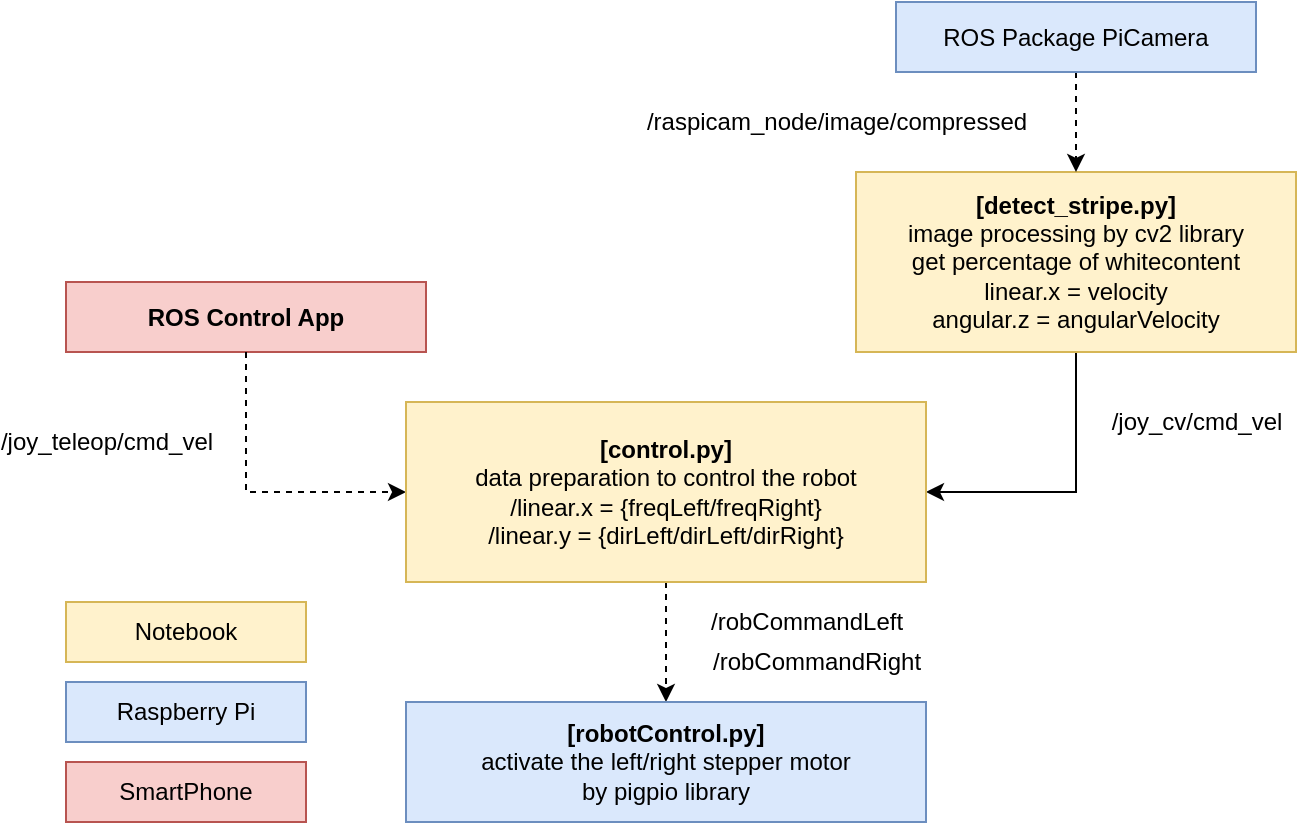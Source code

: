 <mxfile version="12.8.2" type="github">
  <diagram id="Lz_R--4SCJsjy1oKleS-" name="Page-1">
    <mxGraphModel dx="695" dy="1046" grid="1" gridSize="10" guides="1" tooltips="1" connect="1" arrows="1" fold="1" page="1" pageScale="1" pageWidth="850" pageHeight="1100" math="0" shadow="0">
      <root>
        <mxCell id="0" />
        <mxCell id="1" parent="0" />
        <mxCell id="s6D-itCChKcMX1kxZAHD-1" value="&lt;b&gt;ROS Control App&lt;/b&gt;" style="rounded=0;whiteSpace=wrap;html=1;fillColor=#f8cecc;strokeColor=#b85450;" parent="1" vertex="1">
          <mxGeometry x="170" y="180" width="180" height="35" as="geometry" />
        </mxCell>
        <mxCell id="1T_wPQCqn_BGrHzoU8FE-4" style="edgeStyle=orthogonalEdgeStyle;rounded=0;orthogonalLoop=1;jettySize=auto;html=1;entryX=1;entryY=0.5;entryDx=0;entryDy=0;" edge="1" parent="1" source="s6D-itCChKcMX1kxZAHD-2" target="s6D-itCChKcMX1kxZAHD-7">
          <mxGeometry relative="1" as="geometry">
            <mxPoint x="625" y="150" as="targetPoint" />
          </mxGeometry>
        </mxCell>
        <mxCell id="s6D-itCChKcMX1kxZAHD-2" value="&lt;div&gt;&lt;b&gt;[detect_stripe.py]&lt;/b&gt;&lt;/div&gt;&lt;div&gt;image processing by cv2 library&lt;br&gt;get percentage of whitecontent&lt;br&gt;&lt;/div&gt;&lt;div&gt;linear.x = velocity&lt;br&gt;angular.z = angularVelocity&lt;/div&gt;" style="rounded=0;whiteSpace=wrap;html=1;fillColor=#fff2cc;strokeColor=#d6b656;" parent="1" vertex="1">
          <mxGeometry x="565" y="125" width="220" height="90" as="geometry" />
        </mxCell>
        <mxCell id="s6D-itCChKcMX1kxZAHD-10" style="edgeStyle=orthogonalEdgeStyle;rounded=0;orthogonalLoop=1;jettySize=auto;html=1;entryX=0;entryY=0.5;entryDx=0;entryDy=0;dashed=1;" parent="1" source="s6D-itCChKcMX1kxZAHD-1" target="s6D-itCChKcMX1kxZAHD-7" edge="1">
          <mxGeometry relative="1" as="geometry">
            <mxPoint x="275" y="210" as="sourcePoint" />
          </mxGeometry>
        </mxCell>
        <mxCell id="s6D-itCChKcMX1kxZAHD-14" value="/joy_teleop/cmd_vel" style="text;html=1;align=center;verticalAlign=middle;resizable=0;points=[];labelBackgroundColor=#ffffff;" parent="s6D-itCChKcMX1kxZAHD-10" vertex="1" connectable="0">
          <mxGeometry x="-0.28" y="1" relative="1" as="geometry">
            <mxPoint x="-71.03" y="-8.79" as="offset" />
          </mxGeometry>
        </mxCell>
        <mxCell id="s6D-itCChKcMX1kxZAHD-13" value="" style="edgeStyle=orthogonalEdgeStyle;rounded=0;orthogonalLoop=1;jettySize=auto;html=1;dashed=1;" parent="1" source="s6D-itCChKcMX1kxZAHD-7" target="s6D-itCChKcMX1kxZAHD-12" edge="1">
          <mxGeometry relative="1" as="geometry" />
        </mxCell>
        <mxCell id="s6D-itCChKcMX1kxZAHD-7" value="&lt;div&gt;&lt;b&gt;[control.py]&lt;/b&gt;&lt;/div&gt;&lt;div&gt;data preparation to control the robot&lt;br&gt;/linear.x = {freqLeft/freqRight}&lt;br&gt;/linear.y = {dirLeft/dirLeft/dirRight}&lt;br&gt;&lt;/div&gt;" style="rounded=0;whiteSpace=wrap;html=1;fillColor=#fff2cc;strokeColor=#d6b656;" parent="1" vertex="1">
          <mxGeometry x="340" y="240" width="260" height="90" as="geometry" />
        </mxCell>
        <mxCell id="s6D-itCChKcMX1kxZAHD-12" value="&lt;div&gt;&lt;b&gt;[robotControl.py]&lt;/b&gt;&lt;/div&gt;&lt;div&gt;activate the left/right stepper motor &lt;br&gt;by pigpio library&lt;br&gt;&lt;/div&gt;" style="rounded=0;whiteSpace=wrap;html=1;fillColor=#dae8fc;strokeColor=#6c8ebf;" parent="1" vertex="1">
          <mxGeometry x="340" y="390" width="260" height="60" as="geometry" />
        </mxCell>
        <mxCell id="s6D-itCChKcMX1kxZAHD-15" value="/joy_cv/cmd_vel" style="text;html=1;align=center;verticalAlign=middle;resizable=0;points=[];autosize=1;" parent="1" vertex="1">
          <mxGeometry x="680" y="240" width="110" height="20" as="geometry" />
        </mxCell>
        <mxCell id="s6D-itCChKcMX1kxZAHD-17" value="/robCommandLeft" style="text;html=1;align=center;verticalAlign=middle;resizable=0;points=[];autosize=1;" parent="1" vertex="1">
          <mxGeometry x="475" y="340" width="130" height="20" as="geometry" />
        </mxCell>
        <mxCell id="s6D-itCChKcMX1kxZAHD-18" value="/robCommandRight" style="text;html=1;align=center;verticalAlign=middle;resizable=0;points=[];autosize=1;" parent="1" vertex="1">
          <mxGeometry x="475" y="360" width="140" height="20" as="geometry" />
        </mxCell>
        <mxCell id="1T_wPQCqn_BGrHzoU8FE-3" value="" style="edgeStyle=orthogonalEdgeStyle;rounded=0;orthogonalLoop=1;jettySize=auto;html=1;dashed=1;" edge="1" parent="1" source="1T_wPQCqn_BGrHzoU8FE-2" target="s6D-itCChKcMX1kxZAHD-2">
          <mxGeometry relative="1" as="geometry" />
        </mxCell>
        <mxCell id="1T_wPQCqn_BGrHzoU8FE-2" value="ROS Package PiCamera" style="rounded=0;whiteSpace=wrap;html=1;fillColor=#dae8fc;strokeColor=#6c8ebf;" vertex="1" parent="1">
          <mxGeometry x="585" y="40" width="180" height="35" as="geometry" />
        </mxCell>
        <mxCell id="1T_wPQCqn_BGrHzoU8FE-14" value="/raspicam_node/image/compressed" style="text;html=1;align=center;verticalAlign=middle;resizable=0;points=[];autosize=1;" vertex="1" parent="1">
          <mxGeometry x="440" y="90" width="230" height="20" as="geometry" />
        </mxCell>
        <mxCell id="1T_wPQCqn_BGrHzoU8FE-15" value="&lt;div&gt;SmartPhone&lt;/div&gt;" style="rounded=0;whiteSpace=wrap;html=1;fillColor=#f8cecc;strokeColor=#b85450;" vertex="1" parent="1">
          <mxGeometry x="170" y="420" width="120" height="30" as="geometry" />
        </mxCell>
        <mxCell id="1T_wPQCqn_BGrHzoU8FE-16" value="&lt;div&gt;Notebook&lt;/div&gt;" style="rounded=0;whiteSpace=wrap;html=1;fillColor=#fff2cc;strokeColor=#d6b656;" vertex="1" parent="1">
          <mxGeometry x="170" y="340" width="120" height="30" as="geometry" />
        </mxCell>
        <mxCell id="1T_wPQCqn_BGrHzoU8FE-17" value="Raspberry Pi" style="rounded=0;whiteSpace=wrap;html=1;fillColor=#dae8fc;strokeColor=#6c8ebf;" vertex="1" parent="1">
          <mxGeometry x="170" y="380" width="120" height="30" as="geometry" />
        </mxCell>
      </root>
    </mxGraphModel>
  </diagram>
</mxfile>
